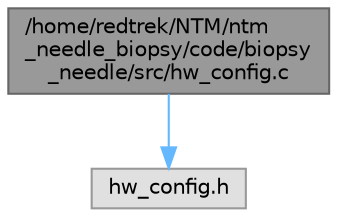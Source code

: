 digraph "/home/redtrek/NTM/ntm_needle_biopsy/code/biopsy_needle/src/hw_config.c"
{
 // LATEX_PDF_SIZE
  bgcolor="transparent";
  edge [fontname=Helvetica,fontsize=10,labelfontname=Helvetica,labelfontsize=10];
  node [fontname=Helvetica,fontsize=10,shape=box,height=0.2,width=0.4];
  Node1 [id="Node000001",label="/home/redtrek/NTM/ntm\l_needle_biopsy/code/biopsy\l_needle/src/hw_config.c",height=0.2,width=0.4,color="gray40", fillcolor="grey60", style="filled", fontcolor="black",tooltip="This is a modified configuration file from the FatFS library. Configured to communicate with the micr..."];
  Node1 -> Node2 [id="edge2_Node000001_Node000002",color="steelblue1",style="solid",tooltip=" "];
  Node2 [id="Node000002",label="hw_config.h",height=0.2,width=0.4,color="grey60", fillcolor="#E0E0E0", style="filled",tooltip=" "];
}
